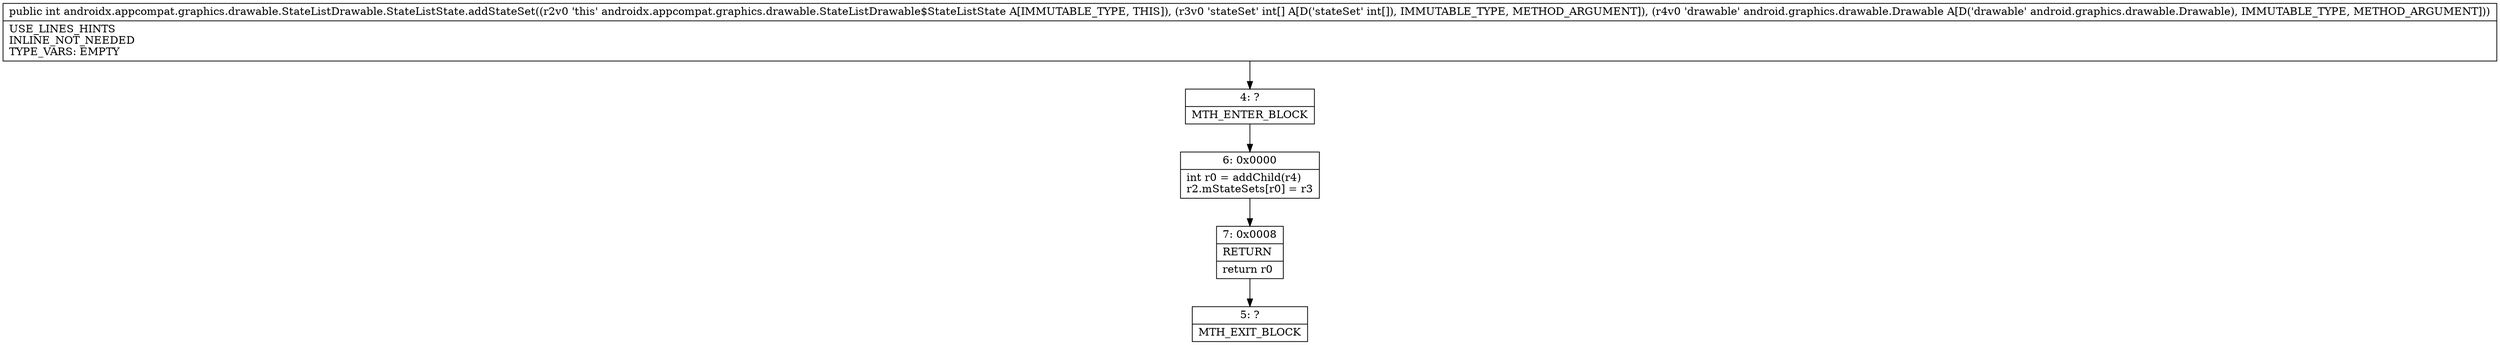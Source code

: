 digraph "CFG forandroidx.appcompat.graphics.drawable.StateListDrawable.StateListState.addStateSet([ILandroid\/graphics\/drawable\/Drawable;)I" {
Node_4 [shape=record,label="{4\:\ ?|MTH_ENTER_BLOCK\l}"];
Node_6 [shape=record,label="{6\:\ 0x0000|int r0 = addChild(r4)\lr2.mStateSets[r0] = r3\l}"];
Node_7 [shape=record,label="{7\:\ 0x0008|RETURN\l|return r0\l}"];
Node_5 [shape=record,label="{5\:\ ?|MTH_EXIT_BLOCK\l}"];
MethodNode[shape=record,label="{public int androidx.appcompat.graphics.drawable.StateListDrawable.StateListState.addStateSet((r2v0 'this' androidx.appcompat.graphics.drawable.StateListDrawable$StateListState A[IMMUTABLE_TYPE, THIS]), (r3v0 'stateSet' int[] A[D('stateSet' int[]), IMMUTABLE_TYPE, METHOD_ARGUMENT]), (r4v0 'drawable' android.graphics.drawable.Drawable A[D('drawable' android.graphics.drawable.Drawable), IMMUTABLE_TYPE, METHOD_ARGUMENT]))  | USE_LINES_HINTS\lINLINE_NOT_NEEDED\lTYPE_VARS: EMPTY\l}"];
MethodNode -> Node_4;Node_4 -> Node_6;
Node_6 -> Node_7;
Node_7 -> Node_5;
}

